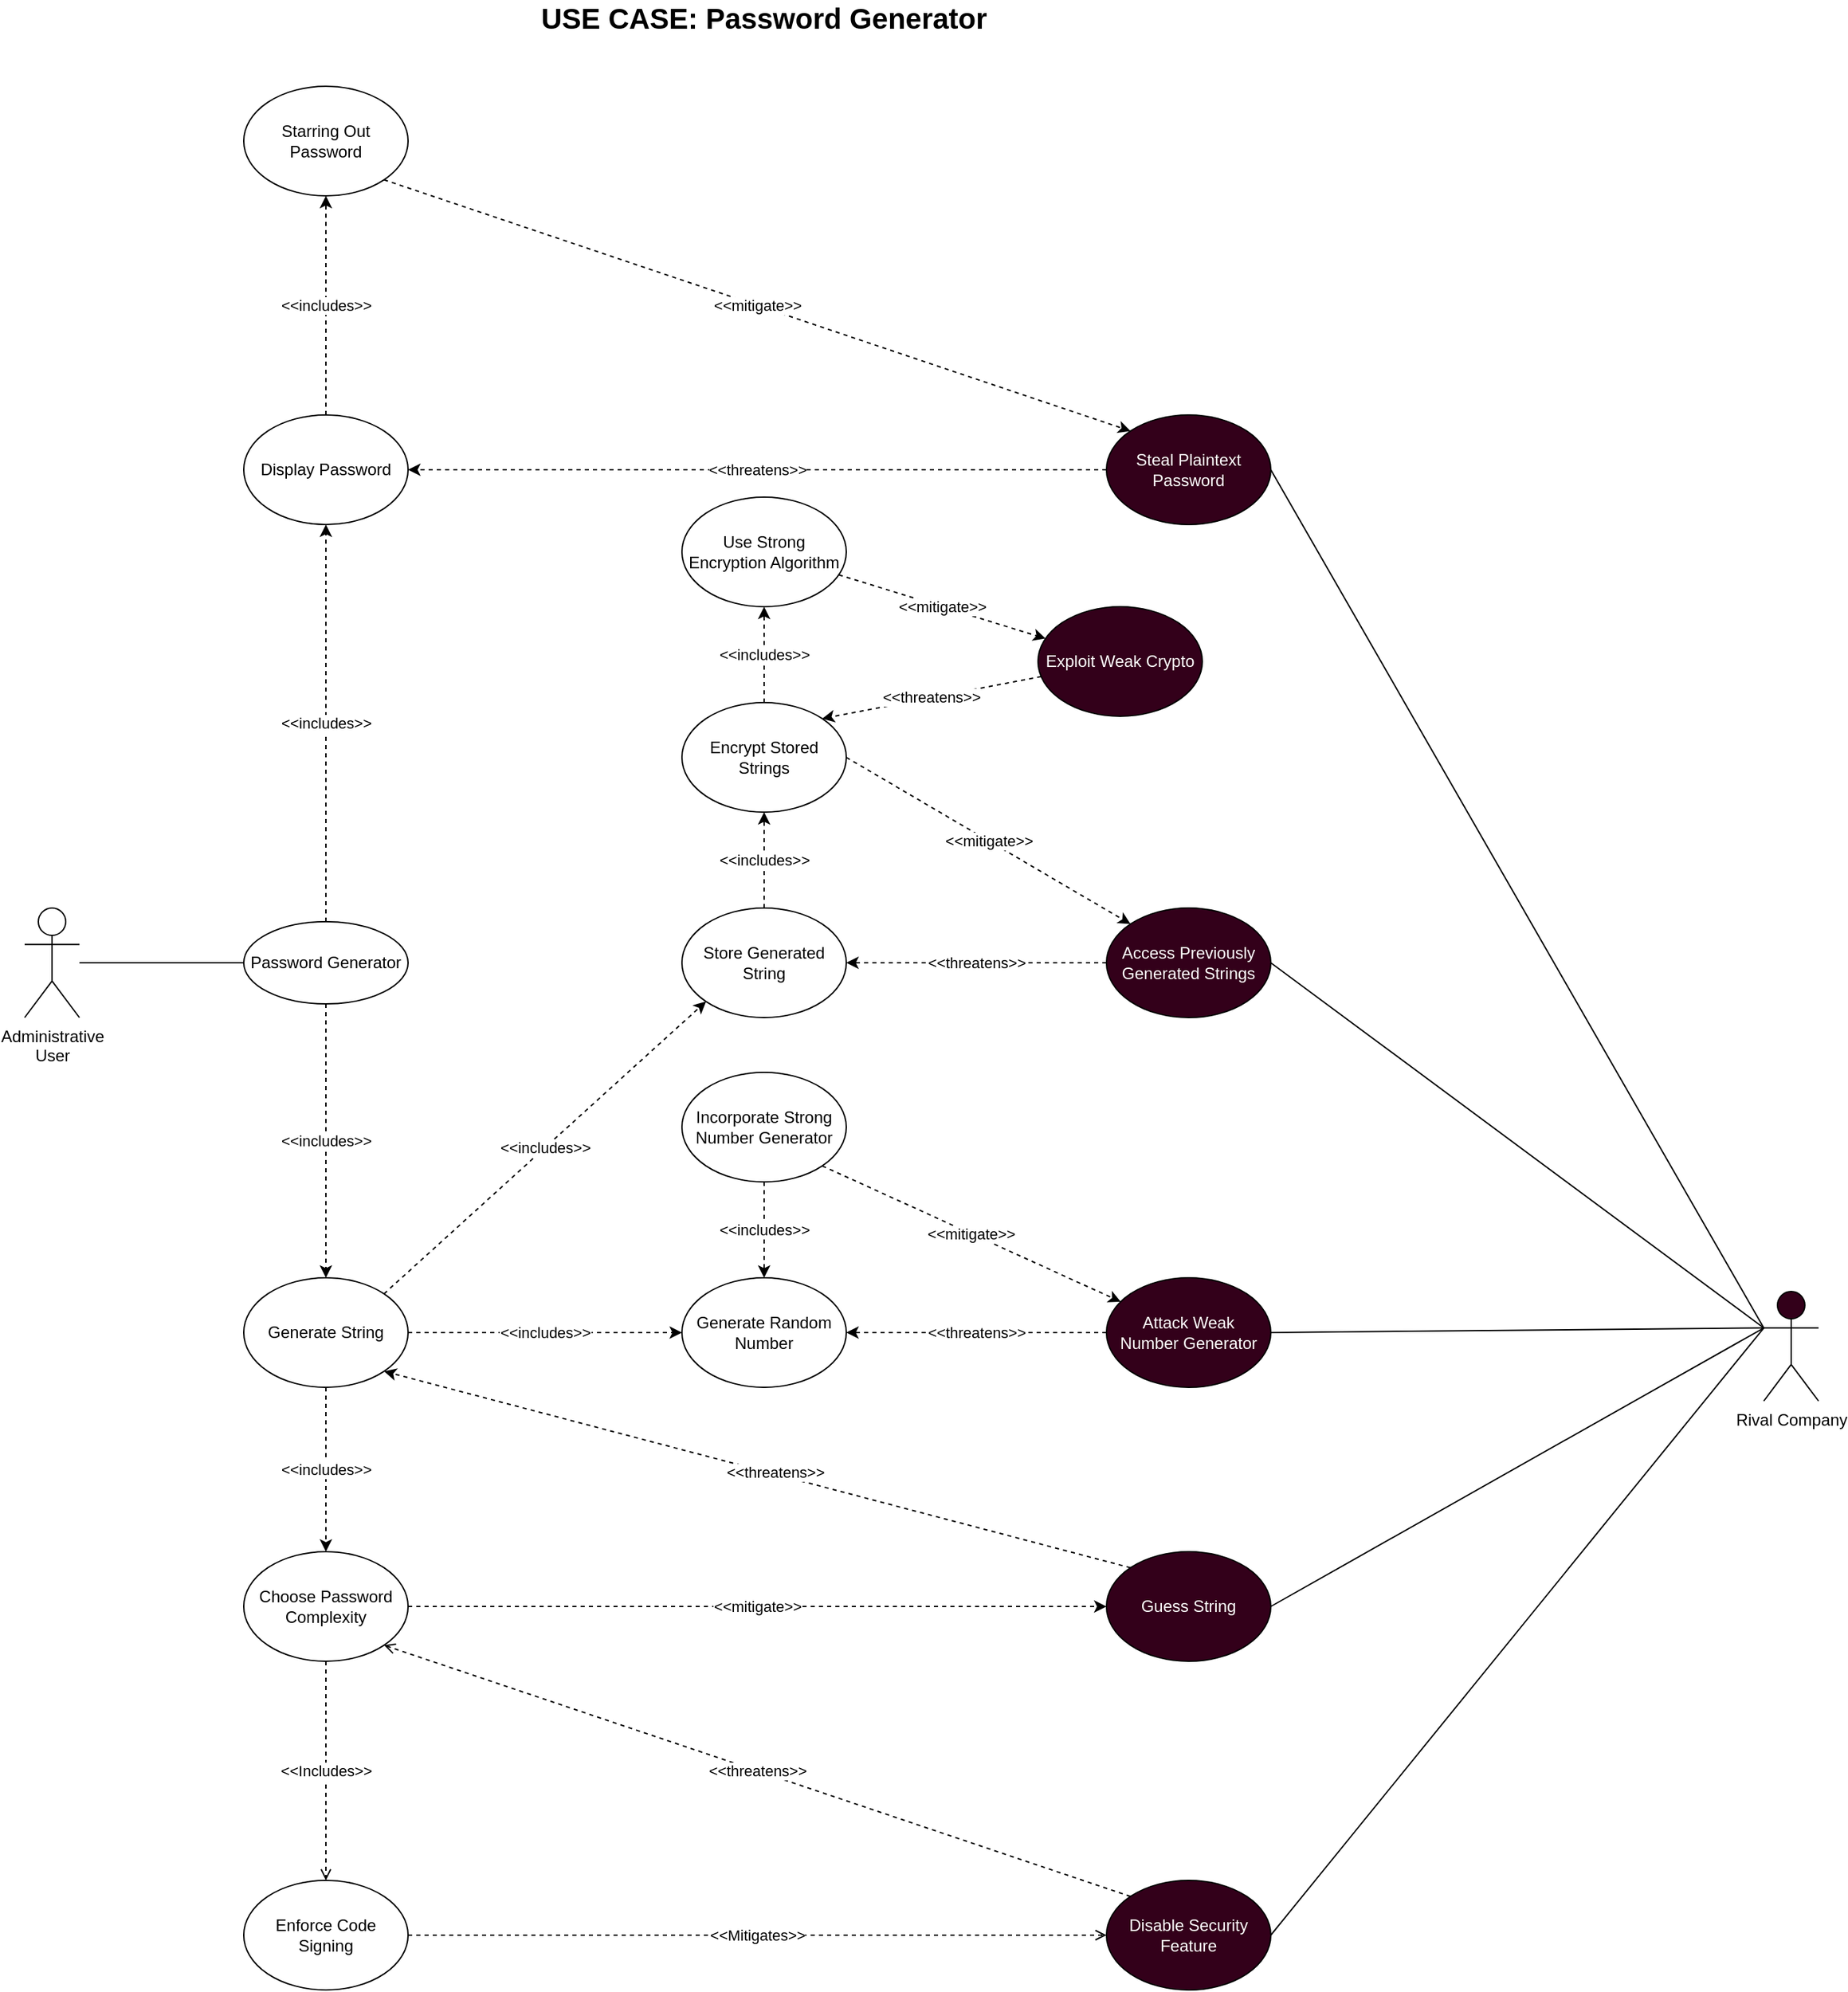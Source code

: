 <mxfile version="15.3.4" type="device"><diagram id="UfqHfTB1rHgXdDuT1XM5" name="Page-1"><mxGraphModel dx="3162" dy="1587" grid="1" gridSize="10" guides="1" tooltips="1" connect="1" arrows="1" fold="1" page="1" pageScale="1" pageWidth="1100" pageHeight="850" math="0" shadow="0"><root><mxCell id="0"/><mxCell id="1" parent="0"/><mxCell id="G_ZBrWoOvWjeJptIt_Gt-48" value="&lt;b&gt;&lt;font style=&quot;font-size: 21px&quot;&gt;USE CASE: Password Generator&lt;br&gt;&lt;/font&gt;&lt;/b&gt;" style="text;html=1;strokeColor=none;fillColor=none;align=center;verticalAlign=middle;whiteSpace=wrap;rounded=0;" parent="1" vertex="1"><mxGeometry x="35" y="-220" width="990" height="20" as="geometry"/></mxCell><mxCell id="cBgUf8gCLeJqZLP1FuWd-5" value="&lt;div&gt;Administrative&lt;/div&gt;&lt;div&gt;User&lt;br&gt;&lt;/div&gt;" style="shape=umlActor;verticalLabelPosition=bottom;verticalAlign=top;html=1;outlineConnect=0;" parent="1" vertex="1"><mxGeometry x="-10" y="440" width="40" height="80" as="geometry"/></mxCell><mxCell id="cBgUf8gCLeJqZLP1FuWd-44" value="&amp;lt;&amp;lt;includes&amp;gt;&amp;gt;" style="edgeStyle=orthogonalEdgeStyle;rounded=0;orthogonalLoop=1;jettySize=auto;html=1;exitX=0.5;exitY=1;exitDx=0;exitDy=0;entryX=0.5;entryY=0;entryDx=0;entryDy=0;dashed=1;" parent="1" source="cBgUf8gCLeJqZLP1FuWd-6" target="cBgUf8gCLeJqZLP1FuWd-12" edge="1"><mxGeometry relative="1" as="geometry"/></mxCell><mxCell id="cBgUf8gCLeJqZLP1FuWd-58" value="&amp;lt;&amp;lt;includes&amp;gt;&amp;gt;" style="edgeStyle=none;rounded=0;orthogonalLoop=1;jettySize=auto;html=1;exitX=0.5;exitY=0;exitDx=0;exitDy=0;entryX=0.5;entryY=1;entryDx=0;entryDy=0;dashed=1;" parent="1" source="cBgUf8gCLeJqZLP1FuWd-6" target="cBgUf8gCLeJqZLP1FuWd-57" edge="1"><mxGeometry relative="1" as="geometry"/></mxCell><mxCell id="cBgUf8gCLeJqZLP1FuWd-6" value="Password Generator" style="ellipse;whiteSpace=wrap;html=1;" parent="1" vertex="1"><mxGeometry x="150" y="450" width="120" height="60" as="geometry"/></mxCell><mxCell id="cBgUf8gCLeJqZLP1FuWd-7" value="" style="endArrow=none;html=1;entryX=0;entryY=0.5;entryDx=0;entryDy=0;" parent="1" source="cBgUf8gCLeJqZLP1FuWd-5" target="cBgUf8gCLeJqZLP1FuWd-6" edge="1"><mxGeometry width="50" height="50" relative="1" as="geometry"><mxPoint x="260" y="540" as="sourcePoint"/><mxPoint x="200" y="481" as="targetPoint"/></mxGeometry></mxCell><mxCell id="cBgUf8gCLeJqZLP1FuWd-56" value="&amp;lt;&amp;lt;mitigate&amp;gt;&amp;gt;" style="edgeStyle=none;rounded=0;orthogonalLoop=1;jettySize=auto;html=1;exitX=1;exitY=0.5;exitDx=0;exitDy=0;entryX=0;entryY=0.5;entryDx=0;entryDy=0;dashed=1;" parent="1" source="cBgUf8gCLeJqZLP1FuWd-8" target="cBgUf8gCLeJqZLP1FuWd-13" edge="1"><mxGeometry relative="1" as="geometry"/></mxCell><mxCell id="cBgUf8gCLeJqZLP1FuWd-8" value="Choose Password Complexity" style="ellipse;whiteSpace=wrap;html=1;" parent="1" vertex="1"><mxGeometry x="150" y="910" width="120" height="80" as="geometry"/></mxCell><mxCell id="cBgUf8gCLeJqZLP1FuWd-11" value="Rival Company" style="shape=umlActor;verticalLabelPosition=bottom;verticalAlign=top;html=1;outlineConnect=0;fillColor=#33001A;" parent="1" vertex="1"><mxGeometry x="1260" y="720" width="40" height="80" as="geometry"/></mxCell><mxCell id="cBgUf8gCLeJqZLP1FuWd-46" value="&amp;lt;&amp;lt;includes&amp;gt;&amp;gt;" style="rounded=0;orthogonalLoop=1;jettySize=auto;html=1;exitX=1;exitY=0.5;exitDx=0;exitDy=0;entryX=0;entryY=0.5;entryDx=0;entryDy=0;dashed=1;" parent="1" source="cBgUf8gCLeJqZLP1FuWd-12" target="cBgUf8gCLeJqZLP1FuWd-45" edge="1"><mxGeometry relative="1" as="geometry"/></mxCell><mxCell id="cBgUf8gCLeJqZLP1FuWd-55" value="&amp;lt;&amp;lt;includes&amp;gt;&amp;gt;" style="edgeStyle=none;rounded=0;orthogonalLoop=1;jettySize=auto;html=1;exitX=0.5;exitY=1;exitDx=0;exitDy=0;entryX=0.5;entryY=0;entryDx=0;entryDy=0;dashed=1;" parent="1" source="cBgUf8gCLeJqZLP1FuWd-12" target="cBgUf8gCLeJqZLP1FuWd-8" edge="1"><mxGeometry relative="1" as="geometry"/></mxCell><mxCell id="cBgUf8gCLeJqZLP1FuWd-65" value="&amp;lt;&amp;lt;includes&amp;gt;&amp;gt;" style="edgeStyle=none;rounded=0;orthogonalLoop=1;jettySize=auto;html=1;exitX=1;exitY=0;exitDx=0;exitDy=0;entryX=0;entryY=1;entryDx=0;entryDy=0;dashed=1;" parent="1" source="cBgUf8gCLeJqZLP1FuWd-12" target="cBgUf8gCLeJqZLP1FuWd-64" edge="1"><mxGeometry relative="1" as="geometry"/></mxCell><mxCell id="cBgUf8gCLeJqZLP1FuWd-12" value="Generate String" style="ellipse;whiteSpace=wrap;html=1;" parent="1" vertex="1"><mxGeometry x="150" y="710" width="120" height="80" as="geometry"/></mxCell><mxCell id="cBgUf8gCLeJqZLP1FuWd-51" style="edgeStyle=none;rounded=0;orthogonalLoop=1;jettySize=auto;html=1;exitX=0;exitY=0;exitDx=0;exitDy=0;entryX=1;entryY=1;entryDx=0;entryDy=0;dashed=1;" parent="1" source="cBgUf8gCLeJqZLP1FuWd-13" target="cBgUf8gCLeJqZLP1FuWd-12" edge="1"><mxGeometry relative="1" as="geometry"/></mxCell><mxCell id="cBgUf8gCLeJqZLP1FuWd-52" value="&amp;lt;&amp;lt;threatens&amp;gt;&amp;gt;" style="edgeLabel;html=1;align=center;verticalAlign=middle;resizable=0;points=[];" parent="cBgUf8gCLeJqZLP1FuWd-51" vertex="1" connectable="0"><mxGeometry x="-0.05" y="-2" relative="1" as="geometry"><mxPoint x="-1" as="offset"/></mxGeometry></mxCell><mxCell id="yFNWU_tm4GZuEpVk6kK_-10" style="edgeStyle=none;rounded=0;orthogonalLoop=1;jettySize=auto;html=1;exitX=1;exitY=0.5;exitDx=0;exitDy=0;entryX=0;entryY=0.333;entryDx=0;entryDy=0;entryPerimeter=0;endArrow=none;endFill=0;" parent="1" source="cBgUf8gCLeJqZLP1FuWd-13" target="cBgUf8gCLeJqZLP1FuWd-11" edge="1"><mxGeometry relative="1" as="geometry"/></mxCell><mxCell id="cBgUf8gCLeJqZLP1FuWd-13" value="Guess String" style="ellipse;whiteSpace=wrap;html=1;fillColor=#33001A;fontColor=#FFFFFF;" parent="1" vertex="1"><mxGeometry x="780" y="910" width="120" height="80" as="geometry"/></mxCell><mxCell id="cBgUf8gCLeJqZLP1FuWd-59" value="&amp;lt;&amp;lt;threatens&amp;gt;&amp;gt;" style="edgeStyle=none;rounded=0;orthogonalLoop=1;jettySize=auto;html=1;exitX=0;exitY=0.5;exitDx=0;exitDy=0;entryX=1;entryY=0.5;entryDx=0;entryDy=0;dashed=1;" parent="1" source="cBgUf8gCLeJqZLP1FuWd-31" target="cBgUf8gCLeJqZLP1FuWd-57" edge="1"><mxGeometry relative="1" as="geometry"/></mxCell><mxCell id="yFNWU_tm4GZuEpVk6kK_-12" style="edgeStyle=none;rounded=0;orthogonalLoop=1;jettySize=auto;html=1;exitX=1;exitY=0.5;exitDx=0;exitDy=0;endArrow=none;endFill=0;entryX=0;entryY=0.333;entryDx=0;entryDy=0;entryPerimeter=0;" parent="1" source="cBgUf8gCLeJqZLP1FuWd-31" target="cBgUf8gCLeJqZLP1FuWd-11" edge="1"><mxGeometry relative="1" as="geometry"/></mxCell><mxCell id="cBgUf8gCLeJqZLP1FuWd-31" value="Steal Plaintext Password" style="ellipse;whiteSpace=wrap;html=1;fillColor=#33001A;fontColor=#FFFFFF;" parent="1" vertex="1"><mxGeometry x="780" y="80" width="120" height="80" as="geometry"/></mxCell><mxCell id="cBgUf8gCLeJqZLP1FuWd-66" value="&amp;lt;&amp;lt;threatens&amp;gt;&amp;gt;" style="edgeStyle=none;rounded=0;orthogonalLoop=1;jettySize=auto;html=1;exitX=0;exitY=0.5;exitDx=0;exitDy=0;entryX=1;entryY=0.5;entryDx=0;entryDy=0;dashed=1;" parent="1" source="cBgUf8gCLeJqZLP1FuWd-34" target="cBgUf8gCLeJqZLP1FuWd-64" edge="1"><mxGeometry relative="1" as="geometry"/></mxCell><mxCell id="yFNWU_tm4GZuEpVk6kK_-13" style="edgeStyle=none;rounded=0;orthogonalLoop=1;jettySize=auto;html=1;exitX=1;exitY=0.5;exitDx=0;exitDy=0;endArrow=none;endFill=0;entryX=0;entryY=0.333;entryDx=0;entryDy=0;entryPerimeter=0;" parent="1" source="cBgUf8gCLeJqZLP1FuWd-34" target="cBgUf8gCLeJqZLP1FuWd-11" edge="1"><mxGeometry relative="1" as="geometry"><mxPoint x="1250" y="770" as="targetPoint"/></mxGeometry></mxCell><mxCell id="cBgUf8gCLeJqZLP1FuWd-34" value="Access Previously Generated Strings" style="ellipse;whiteSpace=wrap;html=1;fillColor=#33001A;fontColor=#FFFFFF;" parent="1" vertex="1"><mxGeometry x="780" y="440" width="120" height="80" as="geometry"/></mxCell><mxCell id="cBgUf8gCLeJqZLP1FuWd-47" value="&amp;lt;&amp;lt;threatens&amp;gt;&amp;gt;" style="edgeStyle=none;rounded=0;orthogonalLoop=1;jettySize=auto;html=1;exitX=0;exitY=0.5;exitDx=0;exitDy=0;entryX=1;entryY=0.5;entryDx=0;entryDy=0;dashed=1;" parent="1" source="cBgUf8gCLeJqZLP1FuWd-43" target="cBgUf8gCLeJqZLP1FuWd-45" edge="1"><mxGeometry relative="1" as="geometry"><Array as="points"><mxPoint x="670" y="750"/></Array></mxGeometry></mxCell><mxCell id="yFNWU_tm4GZuEpVk6kK_-14" style="edgeStyle=none;rounded=0;orthogonalLoop=1;jettySize=auto;html=1;exitX=1;exitY=0.5;exitDx=0;exitDy=0;endArrow=none;endFill=0;entryX=0;entryY=0.333;entryDx=0;entryDy=0;entryPerimeter=0;" parent="1" source="cBgUf8gCLeJqZLP1FuWd-43" target="cBgUf8gCLeJqZLP1FuWd-11" edge="1"><mxGeometry relative="1" as="geometry"><mxPoint x="1240" y="780" as="targetPoint"/></mxGeometry></mxCell><mxCell id="cBgUf8gCLeJqZLP1FuWd-43" value="Attack Weak&lt;br&gt;Number Generator" style="ellipse;whiteSpace=wrap;html=1;fillColor=#33001A;fontColor=#FFFFFF;" parent="1" vertex="1"><mxGeometry x="780" y="710" width="120" height="80" as="geometry"/></mxCell><mxCell id="cBgUf8gCLeJqZLP1FuWd-45" value="Generate Random&lt;br&gt;Number" style="ellipse;whiteSpace=wrap;html=1;" parent="1" vertex="1"><mxGeometry x="470" y="710" width="120" height="80" as="geometry"/></mxCell><mxCell id="cBgUf8gCLeJqZLP1FuWd-49" value="&amp;lt;&amp;lt;mitigate&amp;gt;&amp;gt;" style="edgeStyle=none;rounded=0;orthogonalLoop=1;jettySize=auto;html=1;exitX=1;exitY=1;exitDx=0;exitDy=0;dashed=1;" parent="1" source="cBgUf8gCLeJqZLP1FuWd-48" target="cBgUf8gCLeJqZLP1FuWd-43" edge="1"><mxGeometry relative="1" as="geometry"/></mxCell><mxCell id="cBgUf8gCLeJqZLP1FuWd-50" value="&amp;lt;&amp;lt;includes&amp;gt;&amp;gt;" style="edgeStyle=none;rounded=0;orthogonalLoop=1;jettySize=auto;html=1;exitX=0.5;exitY=1;exitDx=0;exitDy=0;entryX=0.5;entryY=0;entryDx=0;entryDy=0;dashed=1;" parent="1" source="cBgUf8gCLeJqZLP1FuWd-48" target="cBgUf8gCLeJqZLP1FuWd-45" edge="1"><mxGeometry relative="1" as="geometry"/></mxCell><mxCell id="cBgUf8gCLeJqZLP1FuWd-48" value="Incorporate Strong&lt;br&gt;Number Generator" style="ellipse;whiteSpace=wrap;html=1;" parent="1" vertex="1"><mxGeometry x="470" y="560" width="120" height="80" as="geometry"/></mxCell><mxCell id="cBgUf8gCLeJqZLP1FuWd-61" value="&amp;lt;&amp;lt;includes&amp;gt;&amp;gt;" style="edgeStyle=none;rounded=0;orthogonalLoop=1;jettySize=auto;html=1;exitX=0.5;exitY=0;exitDx=0;exitDy=0;entryX=0.5;entryY=1;entryDx=0;entryDy=0;dashed=1;" parent="1" source="cBgUf8gCLeJqZLP1FuWd-57" target="cBgUf8gCLeJqZLP1FuWd-60" edge="1"><mxGeometry relative="1" as="geometry"/></mxCell><mxCell id="cBgUf8gCLeJqZLP1FuWd-57" value="Display Password" style="ellipse;whiteSpace=wrap;html=1;" parent="1" vertex="1"><mxGeometry x="150" y="80" width="120" height="80" as="geometry"/></mxCell><mxCell id="cBgUf8gCLeJqZLP1FuWd-62" value="&amp;lt;&amp;lt;mitigate&amp;gt;&amp;gt;" style="edgeStyle=none;rounded=0;orthogonalLoop=1;jettySize=auto;html=1;exitX=1;exitY=1;exitDx=0;exitDy=0;entryX=0;entryY=0;entryDx=0;entryDy=0;dashed=1;" parent="1" source="cBgUf8gCLeJqZLP1FuWd-60" target="cBgUf8gCLeJqZLP1FuWd-31" edge="1"><mxGeometry relative="1" as="geometry"/></mxCell><mxCell id="cBgUf8gCLeJqZLP1FuWd-60" value="Starring Out&lt;br&gt;Password" style="ellipse;whiteSpace=wrap;html=1;" parent="1" vertex="1"><mxGeometry x="150" y="-160" width="120" height="80" as="geometry"/></mxCell><mxCell id="cBgUf8gCLeJqZLP1FuWd-69" value="&amp;lt;&amp;lt;includes&amp;gt;&amp;gt;" style="edgeStyle=none;rounded=0;orthogonalLoop=1;jettySize=auto;html=1;exitX=0.5;exitY=0;exitDx=0;exitDy=0;dashed=1;" parent="1" source="cBgUf8gCLeJqZLP1FuWd-64" target="cBgUf8gCLeJqZLP1FuWd-68" edge="1"><mxGeometry relative="1" as="geometry"/></mxCell><mxCell id="cBgUf8gCLeJqZLP1FuWd-64" value="Store Generated&lt;br&gt;String" style="ellipse;whiteSpace=wrap;html=1;" parent="1" vertex="1"><mxGeometry x="470" y="440" width="120" height="80" as="geometry"/></mxCell><mxCell id="cBgUf8gCLeJqZLP1FuWd-70" value="&amp;lt;&amp;lt;mitigate&amp;gt;&amp;gt;" style="edgeStyle=none;rounded=0;orthogonalLoop=1;jettySize=auto;html=1;exitX=1;exitY=0.5;exitDx=0;exitDy=0;entryX=0;entryY=0;entryDx=0;entryDy=0;dashed=1;" parent="1" source="cBgUf8gCLeJqZLP1FuWd-68" target="cBgUf8gCLeJqZLP1FuWd-34" edge="1"><mxGeometry relative="1" as="geometry"/></mxCell><mxCell id="cBgUf8gCLeJqZLP1FuWd-68" value="Encrypt Stored&lt;br&gt;Strings" style="ellipse;whiteSpace=wrap;html=1;" parent="1" vertex="1"><mxGeometry x="470" y="290" width="120" height="80" as="geometry"/></mxCell><mxCell id="yFNWU_tm4GZuEpVk6kK_-2" value="Enforce Code &lt;br&gt;Signing" style="ellipse;whiteSpace=wrap;html=1;" parent="1" vertex="1"><mxGeometry x="150" y="1150" width="120" height="80" as="geometry"/></mxCell><mxCell id="yFNWU_tm4GZuEpVk6kK_-3" value="&amp;lt;&amp;lt;threatens&amp;gt;&amp;gt;" style="rounded=1;orthogonalLoop=1;jettySize=auto;html=1;dashed=1;strokeWidth=1;endFill=0;endArrow=open;entryX=1;entryY=1;entryDx=0;entryDy=0;exitX=0;exitY=0;exitDx=0;exitDy=0;" parent="1" source="yFNWU_tm4GZuEpVk6kK_-8" target="cBgUf8gCLeJqZLP1FuWd-8" edge="1"><mxGeometry relative="1" as="geometry"><mxPoint x="789.995" y="1160.508" as="sourcePoint"/><mxPoint x="182.426" y="1331.716" as="targetPoint"/></mxGeometry></mxCell><mxCell id="yFNWU_tm4GZuEpVk6kK_-4" value="&amp;lt;&amp;lt;Includes&amp;gt;&amp;gt;" style="rounded=1;orthogonalLoop=1;jettySize=auto;html=1;dashed=1;strokeWidth=1;endFill=0;endArrow=open;exitX=0.5;exitY=1;exitDx=0;exitDy=0;" parent="1" source="cBgUf8gCLeJqZLP1FuWd-8" target="yFNWU_tm4GZuEpVk6kK_-2" edge="1"><mxGeometry relative="1" as="geometry"><mxPoint x="140" y="1320" as="sourcePoint"/><mxPoint x="90" y="1200" as="targetPoint"/></mxGeometry></mxCell><mxCell id="yFNWU_tm4GZuEpVk6kK_-5" value="&amp;lt;&amp;lt;Mitigates&amp;gt;&amp;gt;" style="rounded=1;orthogonalLoop=1;jettySize=auto;html=1;dashed=1;strokeWidth=1;endFill=0;endArrow=open;exitX=1;exitY=0.5;exitDx=0;exitDy=0;entryX=0;entryY=0.5;entryDx=0;entryDy=0;" parent="1" source="yFNWU_tm4GZuEpVk6kK_-2" target="yFNWU_tm4GZuEpVk6kK_-8" edge="1"><mxGeometry relative="1" as="geometry"><mxPoint x="308.29" y="1163.31" as="sourcePoint"/><mxPoint x="770.0" y="1185.0" as="targetPoint"/></mxGeometry></mxCell><mxCell id="yFNWU_tm4GZuEpVk6kK_-11" style="edgeStyle=none;rounded=0;orthogonalLoop=1;jettySize=auto;html=1;exitX=1;exitY=0.5;exitDx=0;exitDy=0;entryX=0;entryY=0.333;entryDx=0;entryDy=0;entryPerimeter=0;endArrow=none;endFill=0;" parent="1" source="yFNWU_tm4GZuEpVk6kK_-8" target="cBgUf8gCLeJqZLP1FuWd-11" edge="1"><mxGeometry relative="1" as="geometry"/></mxCell><mxCell id="yFNWU_tm4GZuEpVk6kK_-8" value="Disable Security&lt;br&gt;Feature" style="ellipse;whiteSpace=wrap;html=1;fillColor=#33001A;fontColor=#FFFFFF;" parent="1" vertex="1"><mxGeometry x="780" y="1150" width="120" height="80" as="geometry"/></mxCell><mxCell id="HTG23JMOa7mutUYv0ReT-1" value="Exploit Weak Crypto" style="ellipse;whiteSpace=wrap;html=1;fillColor=#33001A;fontColor=#FFFFFF;" vertex="1" parent="1"><mxGeometry x="730" y="220" width="120" height="80" as="geometry"/></mxCell><mxCell id="HTG23JMOa7mutUYv0ReT-2" value="&amp;lt;&amp;lt;mitigate&amp;gt;&amp;gt;" style="edgeStyle=none;rounded=0;orthogonalLoop=1;jettySize=auto;html=1;dashed=1;" edge="1" parent="1" source="HTG23JMOa7mutUYv0ReT-4" target="HTG23JMOa7mutUYv0ReT-1"><mxGeometry relative="1" as="geometry"><mxPoint x="840" y="308.28" as="sourcePoint"/><mxPoint x="1047.574" y="449.996" as="targetPoint"/></mxGeometry></mxCell><mxCell id="HTG23JMOa7mutUYv0ReT-3" value="&amp;lt;&amp;lt;threatens&amp;gt;&amp;gt;" style="edgeStyle=none;rounded=0;orthogonalLoop=1;jettySize=auto;html=1;entryX=1;entryY=0;entryDx=0;entryDy=0;dashed=1;" edge="1" parent="1" source="HTG23JMOa7mutUYv0ReT-1" target="cBgUf8gCLeJqZLP1FuWd-68"><mxGeometry relative="1" as="geometry"><mxPoint x="830" y="340" as="sourcePoint"/><mxPoint x="640" y="340" as="targetPoint"/></mxGeometry></mxCell><mxCell id="HTG23JMOa7mutUYv0ReT-4" value="Use Strong Encryption Algorithm" style="ellipse;whiteSpace=wrap;html=1;" vertex="1" parent="1"><mxGeometry x="470" y="140" width="120" height="80" as="geometry"/></mxCell><mxCell id="HTG23JMOa7mutUYv0ReT-5" value="&amp;lt;&amp;lt;includes&amp;gt;&amp;gt;" style="edgeStyle=none;rounded=0;orthogonalLoop=1;jettySize=auto;html=1;exitX=0.5;exitY=0;exitDx=0;exitDy=0;dashed=1;entryX=0.5;entryY=1;entryDx=0;entryDy=0;" edge="1" parent="1" source="cBgUf8gCLeJqZLP1FuWd-68" target="HTG23JMOa7mutUYv0ReT-4"><mxGeometry relative="1" as="geometry"><mxPoint x="390" y="250" as="sourcePoint"/><mxPoint x="390" y="180" as="targetPoint"/></mxGeometry></mxCell></root></mxGraphModel></diagram></mxfile>